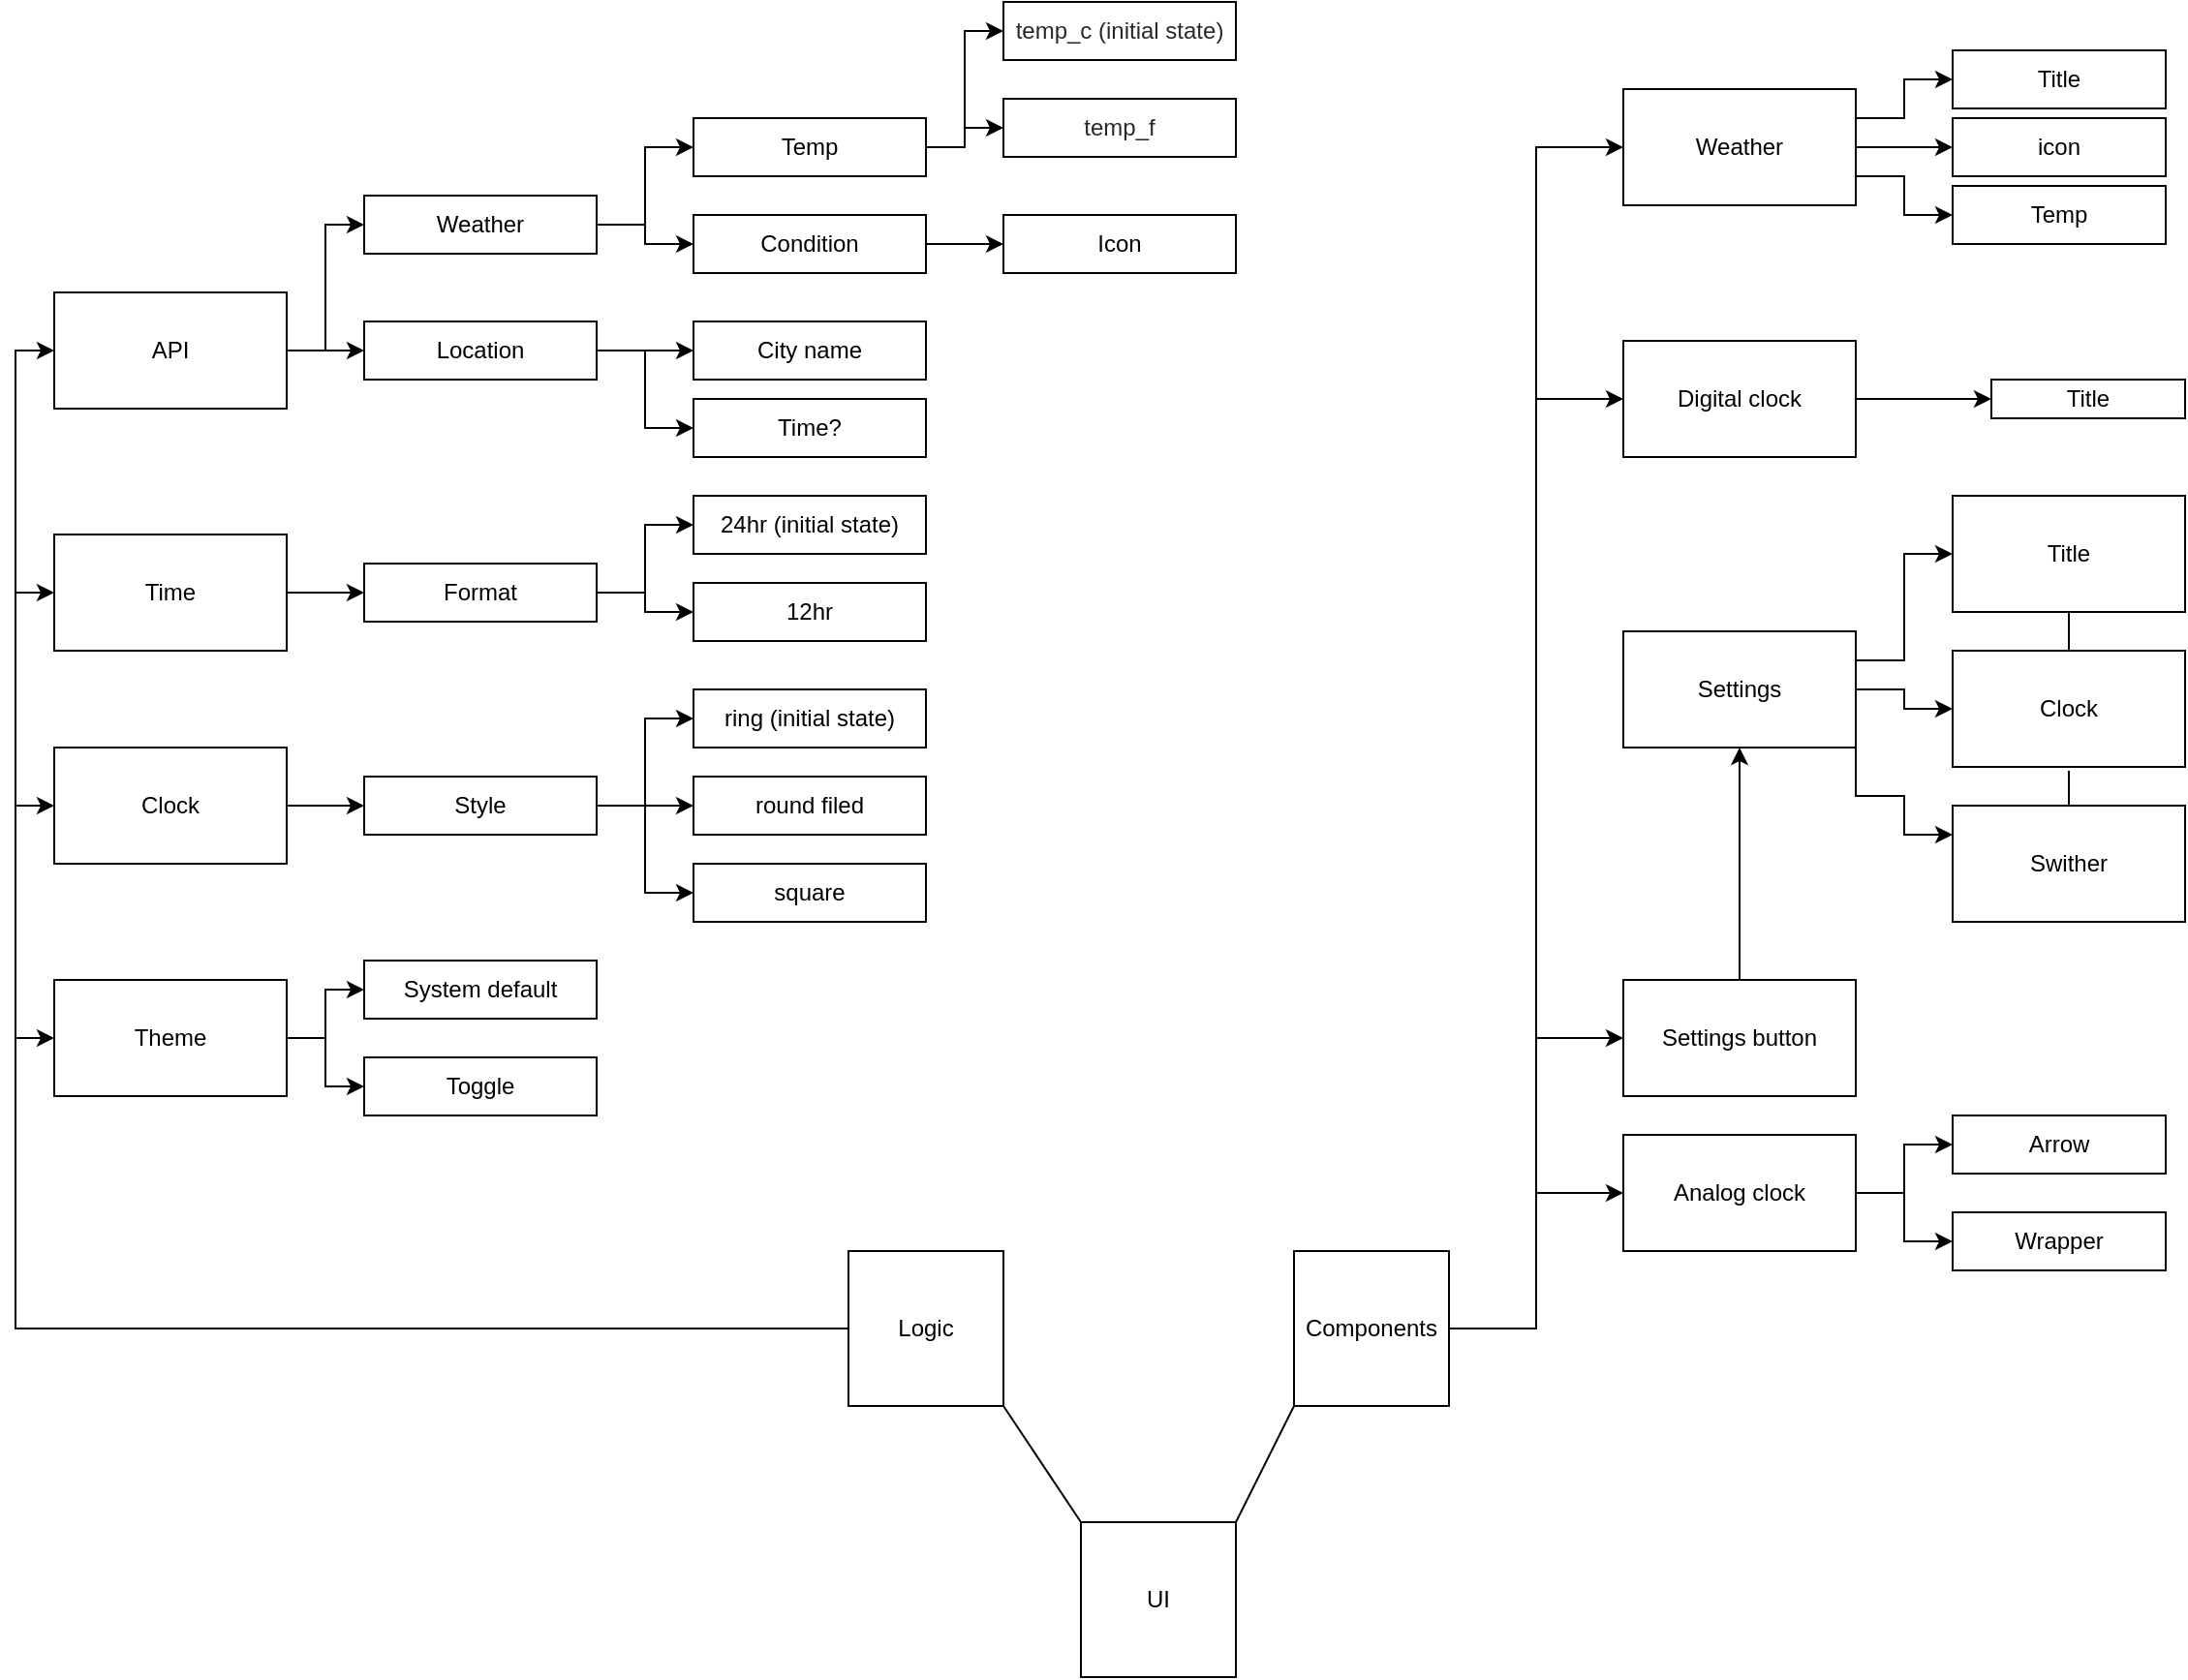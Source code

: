 <mxfile version="13.6.2" type="device"><diagram id="aiqtuzvLm4sd6Quh_IAv" name="Page-1"><mxGraphModel dx="1663" dy="470" grid="1" gridSize="10" guides="1" tooltips="1" connect="1" arrows="1" fold="1" page="1" pageScale="1" pageWidth="850" pageHeight="1100" math="0" shadow="0"><root><mxCell id="0"/><mxCell id="1" parent="0"/><mxCell id="NTjQArq_r1q_bzIz2fHo-1" value="UI" style="whiteSpace=wrap;html=1;aspect=fixed;" parent="1" vertex="1"><mxGeometry x="-40" y="903" width="80" height="80" as="geometry"/></mxCell><mxCell id="wQJNfvEbAIx4AyUQtbQZ-36" style="edgeStyle=orthogonalEdgeStyle;rounded=0;orthogonalLoop=1;jettySize=auto;html=1;entryX=0;entryY=0.5;entryDx=0;entryDy=0;" parent="1" source="NTjQArq_r1q_bzIz2fHo-2" target="wQJNfvEbAIx4AyUQtbQZ-6" edge="1"><mxGeometry relative="1" as="geometry"><Array as="points"><mxPoint x="-590" y="803"/><mxPoint x="-590" y="298"/></Array></mxGeometry></mxCell><mxCell id="wQJNfvEbAIx4AyUQtbQZ-37" style="edgeStyle=orthogonalEdgeStyle;rounded=0;orthogonalLoop=1;jettySize=auto;html=1;entryX=0;entryY=0.5;entryDx=0;entryDy=0;" parent="1" source="NTjQArq_r1q_bzIz2fHo-2" target="wQJNfvEbAIx4AyUQtbQZ-33" edge="1"><mxGeometry relative="1" as="geometry"/></mxCell><mxCell id="wQJNfvEbAIx4AyUQtbQZ-44" style="edgeStyle=orthogonalEdgeStyle;rounded=0;orthogonalLoop=1;jettySize=auto;html=1;entryX=0;entryY=0.5;entryDx=0;entryDy=0;" parent="1" source="NTjQArq_r1q_bzIz2fHo-2" target="wQJNfvEbAIx4AyUQtbQZ-43" edge="1"><mxGeometry relative="1" as="geometry"/></mxCell><mxCell id="wQJNfvEbAIx4AyUQtbQZ-60" style="edgeStyle=orthogonalEdgeStyle;rounded=0;orthogonalLoop=1;jettySize=auto;html=1;entryX=0;entryY=0.5;entryDx=0;entryDy=0;" parent="1" source="NTjQArq_r1q_bzIz2fHo-2" target="wQJNfvEbAIx4AyUQtbQZ-59" edge="1"><mxGeometry relative="1" as="geometry"/></mxCell><mxCell id="NTjQArq_r1q_bzIz2fHo-2" value="Logic" style="whiteSpace=wrap;html=1;aspect=fixed;" parent="1" vertex="1"><mxGeometry x="-160" y="763" width="80" height="80" as="geometry"/></mxCell><mxCell id="NTjQArq_r1q_bzIz2fHo-3" value="" style="endArrow=none;html=1;exitX=1;exitY=1;exitDx=0;exitDy=0;entryX=0;entryY=0;entryDx=0;entryDy=0;" parent="1" source="NTjQArq_r1q_bzIz2fHo-2" target="NTjQArq_r1q_bzIz2fHo-1" edge="1"><mxGeometry width="50" height="50" relative="1" as="geometry"><mxPoint x="-130" y="653" as="sourcePoint"/><mxPoint x="-80" y="603" as="targetPoint"/></mxGeometry></mxCell><mxCell id="wQJNfvEbAIx4AyUQtbQZ-2" style="edgeStyle=orthogonalEdgeStyle;rounded=0;orthogonalLoop=1;jettySize=auto;html=1;entryX=0;entryY=0.5;entryDx=0;entryDy=0;" parent="1" source="NTjQArq_r1q_bzIz2fHo-4" target="NTjQArq_r1q_bzIz2fHo-8" edge="1"><mxGeometry relative="1" as="geometry"/></mxCell><mxCell id="wQJNfvEbAIx4AyUQtbQZ-3" style="edgeStyle=orthogonalEdgeStyle;rounded=0;orthogonalLoop=1;jettySize=auto;html=1;entryX=0;entryY=0.5;entryDx=0;entryDy=0;" parent="1" source="NTjQArq_r1q_bzIz2fHo-4" target="NTjQArq_r1q_bzIz2fHo-10" edge="1"><mxGeometry relative="1" as="geometry"/></mxCell><mxCell id="wQJNfvEbAIx4AyUQtbQZ-4" style="edgeStyle=orthogonalEdgeStyle;rounded=0;orthogonalLoop=1;jettySize=auto;html=1;entryX=0;entryY=0.5;entryDx=0;entryDy=0;" parent="1" source="NTjQArq_r1q_bzIz2fHo-4" target="NTjQArq_r1q_bzIz2fHo-9" edge="1"><mxGeometry relative="1" as="geometry"><mxPoint x="90" y="563" as="targetPoint"/></mxGeometry></mxCell><mxCell id="wQJNfvEbAIx4AyUQtbQZ-5" style="edgeStyle=orthogonalEdgeStyle;rounded=0;orthogonalLoop=1;jettySize=auto;html=1;entryX=0;entryY=0.5;entryDx=0;entryDy=0;" parent="1" source="NTjQArq_r1q_bzIz2fHo-4" target="NTjQArq_r1q_bzIz2fHo-7" edge="1"><mxGeometry relative="1" as="geometry"/></mxCell><mxCell id="NTjQArq_r1q_bzIz2fHo-4" value="Components" style="whiteSpace=wrap;html=1;aspect=fixed;" parent="1" vertex="1"><mxGeometry x="70" y="763" width="80" height="80" as="geometry"/></mxCell><mxCell id="NTjQArq_r1q_bzIz2fHo-5" value="" style="endArrow=none;html=1;entryX=0;entryY=1;entryDx=0;entryDy=0;exitX=1;exitY=0;exitDx=0;exitDy=0;" parent="1" source="NTjQArq_r1q_bzIz2fHo-1" target="NTjQArq_r1q_bzIz2fHo-4" edge="1"><mxGeometry width="50" height="50" relative="1" as="geometry"><mxPoint x="-130" y="653" as="sourcePoint"/><mxPoint x="-80" y="603" as="targetPoint"/></mxGeometry></mxCell><mxCell id="NTjQArq_r1q_bzIz2fHo-32" style="edgeStyle=orthogonalEdgeStyle;rounded=0;orthogonalLoop=1;jettySize=auto;html=1;entryX=0;entryY=0.5;entryDx=0;entryDy=0;" parent="1" source="NTjQArq_r1q_bzIz2fHo-7" target="NTjQArq_r1q_bzIz2fHo-29" edge="1"><mxGeometry relative="1" as="geometry"/></mxCell><mxCell id="NTjQArq_r1q_bzIz2fHo-34" style="edgeStyle=orthogonalEdgeStyle;rounded=0;orthogonalLoop=1;jettySize=auto;html=1;exitX=1;exitY=0.75;exitDx=0;exitDy=0;entryX=0;entryY=0.5;entryDx=0;entryDy=0;" parent="1" source="NTjQArq_r1q_bzIz2fHo-7" target="NTjQArq_r1q_bzIz2fHo-30" edge="1"><mxGeometry relative="1" as="geometry"/></mxCell><mxCell id="NTjQArq_r1q_bzIz2fHo-35" style="edgeStyle=orthogonalEdgeStyle;rounded=0;orthogonalLoop=1;jettySize=auto;html=1;exitX=1;exitY=0.25;exitDx=0;exitDy=0;entryX=0;entryY=0.5;entryDx=0;entryDy=0;" parent="1" source="NTjQArq_r1q_bzIz2fHo-7" target="NTjQArq_r1q_bzIz2fHo-28" edge="1"><mxGeometry relative="1" as="geometry"/></mxCell><mxCell id="NTjQArq_r1q_bzIz2fHo-7" value="Weather" style="rounded=0;whiteSpace=wrap;html=1;" parent="1" vertex="1"><mxGeometry x="240" y="163" width="120" height="60" as="geometry"/></mxCell><mxCell id="NTjQArq_r1q_bzIz2fHo-25" style="edgeStyle=orthogonalEdgeStyle;rounded=0;orthogonalLoop=1;jettySize=auto;html=1;exitX=1;exitY=0.5;exitDx=0;exitDy=0;entryX=0;entryY=0.5;entryDx=0;entryDy=0;" parent="1" source="NTjQArq_r1q_bzIz2fHo-8" target="NTjQArq_r1q_bzIz2fHo-23" edge="1"><mxGeometry relative="1" as="geometry"/></mxCell><mxCell id="NTjQArq_r1q_bzIz2fHo-27" style="edgeStyle=orthogonalEdgeStyle;rounded=0;orthogonalLoop=1;jettySize=auto;html=1;exitX=1;exitY=0.5;exitDx=0;exitDy=0;entryX=0;entryY=0.5;entryDx=0;entryDy=0;" parent="1" source="NTjQArq_r1q_bzIz2fHo-8" target="NTjQArq_r1q_bzIz2fHo-26" edge="1"><mxGeometry relative="1" as="geometry"/></mxCell><mxCell id="NTjQArq_r1q_bzIz2fHo-8" value="Analog clock&lt;span style=&quot;color: rgba(0 , 0 , 0 , 0) ; font-family: monospace ; font-size: 0px&quot;&gt;%3CmxGraphModel%3E%3Croot%3E%3CmxCell%20id%3D%220%22%2F%3E%3CmxCell%20id%3D%221%22%20parent%3D%220%22%2F%3E%3CmxCell%20id%3D%222%22%20value%3D%22Weather%22%20style%3D%22rounded%3D0%3BwhiteSpace%3Dwrap%3Bhtml%3D1%3B%22%20vertex%3D%221%22%20parent%3D%221%22%3E%3CmxGeometry%20x%3D%22620%22%20y%3D%22350%22%20width%3D%22120%22%20height%3D%2260%22%20as%3D%22geometry%22%2F%3E%3C%2FmxCell%3E%3C%2Froot%3E%3C%2FmxGraphModel%3E&lt;/span&gt;" style="rounded=0;whiteSpace=wrap;html=1;" parent="1" vertex="1"><mxGeometry x="240" y="703" width="120" height="60" as="geometry"/></mxCell><mxCell id="NTjQArq_r1q_bzIz2fHo-38" style="edgeStyle=orthogonalEdgeStyle;rounded=0;orthogonalLoop=1;jettySize=auto;html=1;entryX=0;entryY=0.5;entryDx=0;entryDy=0;" parent="1" source="NTjQArq_r1q_bzIz2fHo-9" target="NTjQArq_r1q_bzIz2fHo-37" edge="1"><mxGeometry relative="1" as="geometry"/></mxCell><mxCell id="NTjQArq_r1q_bzIz2fHo-9" value="Digital clock" style="rounded=0;whiteSpace=wrap;html=1;" parent="1" vertex="1"><mxGeometry x="240" y="293" width="120" height="60" as="geometry"/></mxCell><mxCell id="NTjQArq_r1q_bzIz2fHo-21" style="edgeStyle=orthogonalEdgeStyle;rounded=0;orthogonalLoop=1;jettySize=auto;html=1;" parent="1" source="NTjQArq_r1q_bzIz2fHo-10" target="NTjQArq_r1q_bzIz2fHo-11" edge="1"><mxGeometry relative="1" as="geometry"/></mxCell><mxCell id="NTjQArq_r1q_bzIz2fHo-10" value="Settings button" style="rounded=0;whiteSpace=wrap;html=1;" parent="1" vertex="1"><mxGeometry x="240" y="623" width="120" height="60" as="geometry"/></mxCell><mxCell id="NTjQArq_r1q_bzIz2fHo-18" style="edgeStyle=orthogonalEdgeStyle;rounded=0;orthogonalLoop=1;jettySize=auto;html=1;exitX=1;exitY=0.25;exitDx=0;exitDy=0;entryX=0;entryY=0.5;entryDx=0;entryDy=0;" parent="1" source="NTjQArq_r1q_bzIz2fHo-11" target="NTjQArq_r1q_bzIz2fHo-12" edge="1"><mxGeometry relative="1" as="geometry"><mxPoint x="380" y="403" as="targetPoint"/></mxGeometry></mxCell><mxCell id="NTjQArq_r1q_bzIz2fHo-19" style="edgeStyle=orthogonalEdgeStyle;rounded=0;orthogonalLoop=1;jettySize=auto;html=1;exitX=1;exitY=0.5;exitDx=0;exitDy=0;entryX=0;entryY=0.5;entryDx=0;entryDy=0;" parent="1" source="NTjQArq_r1q_bzIz2fHo-11" target="NTjQArq_r1q_bzIz2fHo-14" edge="1"><mxGeometry relative="1" as="geometry"/></mxCell><mxCell id="NTjQArq_r1q_bzIz2fHo-20" style="edgeStyle=orthogonalEdgeStyle;rounded=0;orthogonalLoop=1;jettySize=auto;html=1;exitX=1;exitY=1;exitDx=0;exitDy=0;entryX=0;entryY=0.25;entryDx=0;entryDy=0;" parent="1" source="NTjQArq_r1q_bzIz2fHo-11" target="NTjQArq_r1q_bzIz2fHo-15" edge="1"><mxGeometry relative="1" as="geometry"><mxPoint x="385" y="553" as="targetPoint"/><Array as="points"><mxPoint x="360" y="528"/><mxPoint x="385" y="528"/><mxPoint x="385" y="548"/></Array></mxGeometry></mxCell><mxCell id="NTjQArq_r1q_bzIz2fHo-11" value="Settings" style="rounded=0;whiteSpace=wrap;html=1;" parent="1" vertex="1"><mxGeometry x="240" y="443" width="120" height="60" as="geometry"/></mxCell><mxCell id="NTjQArq_r1q_bzIz2fHo-12" value="Title" style="rounded=0;whiteSpace=wrap;html=1;" parent="1" vertex="1"><mxGeometry x="410" y="373" width="120" height="60" as="geometry"/></mxCell><mxCell id="NTjQArq_r1q_bzIz2fHo-14" value="Clock&lt;span style=&quot;color: rgba(0 , 0 , 0 , 0) ; font-family: monospace ; font-size: 0px&quot;&gt;%3CmxGraphModel%3E%3Croot%3E%3CmxCell%20id%3D%220%22%2F%3E%3CmxCell%20id%3D%221%22%20parent%3D%220%22%2F%3E%3CmxCell%20id%3D%222%22%20value%3D%22Time%20format%22%20style%3D%22rounded%3D0%3BwhiteSpace%3Dwrap%3Bhtml%3D1%3B%22%20vertex%3D%221%22%20parent%3D%221%22%3E%3CmxGeometry%20x%3D%22630%22%20y%3D%2280%22%20width%3D%22120%22%20height%3D%2260%22%20as%3D%22geometry%22%2F%3E%3C%2FmxCell%3E%3C%2Froot%3E%3C%2FmxGraphModel%3E&lt;/span&gt;" style="rounded=0;whiteSpace=wrap;html=1;" parent="1" vertex="1"><mxGeometry x="410" y="453" width="120" height="60" as="geometry"/></mxCell><mxCell id="NTjQArq_r1q_bzIz2fHo-15" value="Swither" style="rounded=0;whiteSpace=wrap;html=1;" parent="1" vertex="1"><mxGeometry x="410" y="533" width="120" height="60" as="geometry"/></mxCell><mxCell id="NTjQArq_r1q_bzIz2fHo-16" value="" style="endArrow=none;html=1;entryX=0.5;entryY=0;entryDx=0;entryDy=0;" parent="1" target="NTjQArq_r1q_bzIz2fHo-15" edge="1"><mxGeometry width="50" height="50" relative="1" as="geometry"><mxPoint x="470" y="515" as="sourcePoint"/><mxPoint x="450" y="553" as="targetPoint"/></mxGeometry></mxCell><mxCell id="NTjQArq_r1q_bzIz2fHo-17" value="" style="endArrow=none;html=1;entryX=0.5;entryY=0;entryDx=0;entryDy=0;exitX=0.5;exitY=1;exitDx=0;exitDy=0;" parent="1" source="NTjQArq_r1q_bzIz2fHo-12" target="NTjQArq_r1q_bzIz2fHo-14" edge="1"><mxGeometry width="50" height="50" relative="1" as="geometry"><mxPoint x="480" y="525" as="sourcePoint"/><mxPoint x="480" y="543.0" as="targetPoint"/></mxGeometry></mxCell><mxCell id="NTjQArq_r1q_bzIz2fHo-23" value="Arrow" style="rounded=0;whiteSpace=wrap;html=1;" parent="1" vertex="1"><mxGeometry x="410" y="693" width="110" height="30" as="geometry"/></mxCell><mxCell id="NTjQArq_r1q_bzIz2fHo-26" value="Wrapper" style="rounded=0;whiteSpace=wrap;html=1;" parent="1" vertex="1"><mxGeometry x="410" y="743" width="110" height="30" as="geometry"/></mxCell><mxCell id="NTjQArq_r1q_bzIz2fHo-28" value="Title" style="rounded=0;whiteSpace=wrap;html=1;" parent="1" vertex="1"><mxGeometry x="410" y="143" width="110" height="30" as="geometry"/></mxCell><mxCell id="NTjQArq_r1q_bzIz2fHo-29" value="icon" style="rounded=0;whiteSpace=wrap;html=1;" parent="1" vertex="1"><mxGeometry x="410" y="178" width="110" height="30" as="geometry"/></mxCell><mxCell id="NTjQArq_r1q_bzIz2fHo-30" value="Temp" style="rounded=0;whiteSpace=wrap;html=1;" parent="1" vertex="1"><mxGeometry x="410" y="213" width="110" height="30" as="geometry"/></mxCell><mxCell id="NTjQArq_r1q_bzIz2fHo-37" value="Title" style="rounded=0;whiteSpace=wrap;html=1;" parent="1" vertex="1"><mxGeometry x="430" y="313" width="100" height="20" as="geometry"/></mxCell><mxCell id="wQJNfvEbAIx4AyUQtbQZ-25" style="edgeStyle=orthogonalEdgeStyle;rounded=0;orthogonalLoop=1;jettySize=auto;html=1;entryX=0;entryY=0.5;entryDx=0;entryDy=0;" parent="1" source="wQJNfvEbAIx4AyUQtbQZ-6" target="wQJNfvEbAIx4AyUQtbQZ-7" edge="1"><mxGeometry relative="1" as="geometry"/></mxCell><mxCell id="wQJNfvEbAIx4AyUQtbQZ-26" style="edgeStyle=orthogonalEdgeStyle;rounded=0;orthogonalLoop=1;jettySize=auto;html=1;exitX=1;exitY=0.5;exitDx=0;exitDy=0;entryX=0;entryY=0.5;entryDx=0;entryDy=0;" parent="1" source="wQJNfvEbAIx4AyUQtbQZ-6" target="wQJNfvEbAIx4AyUQtbQZ-12" edge="1"><mxGeometry relative="1" as="geometry"/></mxCell><mxCell id="wQJNfvEbAIx4AyUQtbQZ-6" value="API" style="rounded=0;whiteSpace=wrap;html=1;" parent="1" vertex="1"><mxGeometry x="-570" y="268" width="120" height="60" as="geometry"/></mxCell><mxCell id="wQJNfvEbAIx4AyUQtbQZ-24" style="edgeStyle=orthogonalEdgeStyle;rounded=0;orthogonalLoop=1;jettySize=auto;html=1;entryX=0;entryY=0.5;entryDx=0;entryDy=0;" parent="1" source="wQJNfvEbAIx4AyUQtbQZ-7" target="wQJNfvEbAIx4AyUQtbQZ-11" edge="1"><mxGeometry relative="1" as="geometry"/></mxCell><mxCell id="wQJNfvEbAIx4AyUQtbQZ-28" style="edgeStyle=orthogonalEdgeStyle;rounded=0;orthogonalLoop=1;jettySize=auto;html=1;" parent="1" source="wQJNfvEbAIx4AyUQtbQZ-7" target="wQJNfvEbAIx4AyUQtbQZ-27" edge="1"><mxGeometry relative="1" as="geometry"/></mxCell><mxCell id="wQJNfvEbAIx4AyUQtbQZ-7" value="Weather" style="rounded=0;whiteSpace=wrap;html=1;" parent="1" vertex="1"><mxGeometry x="-410" y="218" width="120" height="30" as="geometry"/></mxCell><mxCell id="wQJNfvEbAIx4AyUQtbQZ-17" style="edgeStyle=orthogonalEdgeStyle;rounded=0;orthogonalLoop=1;jettySize=auto;html=1;entryX=0;entryY=0.5;entryDx=0;entryDy=0;" parent="1" source="wQJNfvEbAIx4AyUQtbQZ-11" target="wQJNfvEbAIx4AyUQtbQZ-16" edge="1"><mxGeometry relative="1" as="geometry"/></mxCell><mxCell id="wQJNfvEbAIx4AyUQtbQZ-18" style="edgeStyle=orthogonalEdgeStyle;rounded=0;orthogonalLoop=1;jettySize=auto;html=1;entryX=0;entryY=0.5;entryDx=0;entryDy=0;" parent="1" source="wQJNfvEbAIx4AyUQtbQZ-11" target="wQJNfvEbAIx4AyUQtbQZ-15" edge="1"><mxGeometry relative="1" as="geometry"/></mxCell><mxCell id="wQJNfvEbAIx4AyUQtbQZ-11" value="Temp" style="rounded=0;whiteSpace=wrap;html=1;" parent="1" vertex="1"><mxGeometry x="-240" y="178" width="120" height="30" as="geometry"/></mxCell><mxCell id="wQJNfvEbAIx4AyUQtbQZ-22" style="edgeStyle=orthogonalEdgeStyle;rounded=0;orthogonalLoop=1;jettySize=auto;html=1;entryX=0;entryY=0.5;entryDx=0;entryDy=0;" parent="1" source="wQJNfvEbAIx4AyUQtbQZ-12" target="wQJNfvEbAIx4AyUQtbQZ-19" edge="1"><mxGeometry relative="1" as="geometry"/></mxCell><mxCell id="wQJNfvEbAIx4AyUQtbQZ-23" style="edgeStyle=orthogonalEdgeStyle;rounded=0;orthogonalLoop=1;jettySize=auto;html=1;entryX=0;entryY=0.5;entryDx=0;entryDy=0;" parent="1" source="wQJNfvEbAIx4AyUQtbQZ-12" target="wQJNfvEbAIx4AyUQtbQZ-20" edge="1"><mxGeometry relative="1" as="geometry"/></mxCell><mxCell id="wQJNfvEbAIx4AyUQtbQZ-12" value="Location" style="rounded=0;whiteSpace=wrap;html=1;" parent="1" vertex="1"><mxGeometry x="-410" y="283" width="120" height="30" as="geometry"/></mxCell><mxCell id="wQJNfvEbAIx4AyUQtbQZ-15" value="&lt;span style=&quot;color: rgb(37 , 41 , 48) ; font-family: &amp;#34;poppins&amp;#34; , sans-serif ; text-align: left ; background-color: rgb(255 , 255 , 255)&quot;&gt;&lt;font style=&quot;font-size: 12px&quot;&gt;temp_c (initial state)&lt;/font&gt;&lt;/span&gt;" style="rounded=0;whiteSpace=wrap;html=1;" parent="1" vertex="1"><mxGeometry x="-80" y="118" width="120" height="30" as="geometry"/></mxCell><mxCell id="wQJNfvEbAIx4AyUQtbQZ-16" value="&lt;span style=&quot;color: rgb(37 , 41 , 48) ; font-family: &amp;#34;poppins&amp;#34; , sans-serif ; text-align: left ; background-color: rgb(255 , 255 , 255)&quot;&gt;&lt;font style=&quot;font-size: 12px&quot;&gt;temp_f&lt;/font&gt;&lt;/span&gt;" style="rounded=0;whiteSpace=wrap;html=1;" parent="1" vertex="1"><mxGeometry x="-80" y="168" width="120" height="30" as="geometry"/></mxCell><mxCell id="wQJNfvEbAIx4AyUQtbQZ-19" value="City name" style="rounded=0;whiteSpace=wrap;html=1;" parent="1" vertex="1"><mxGeometry x="-240" y="283" width="120" height="30" as="geometry"/></mxCell><mxCell id="wQJNfvEbAIx4AyUQtbQZ-20" value="Time?" style="rounded=0;whiteSpace=wrap;html=1;" parent="1" vertex="1"><mxGeometry x="-240" y="323" width="120" height="30" as="geometry"/></mxCell><mxCell id="wQJNfvEbAIx4AyUQtbQZ-30" style="edgeStyle=orthogonalEdgeStyle;rounded=0;orthogonalLoop=1;jettySize=auto;html=1;entryX=0;entryY=0.5;entryDx=0;entryDy=0;" parent="1" source="wQJNfvEbAIx4AyUQtbQZ-27" target="wQJNfvEbAIx4AyUQtbQZ-29" edge="1"><mxGeometry relative="1" as="geometry"/></mxCell><mxCell id="wQJNfvEbAIx4AyUQtbQZ-27" value="Condition" style="rounded=0;whiteSpace=wrap;html=1;" parent="1" vertex="1"><mxGeometry x="-240" y="228" width="120" height="30" as="geometry"/></mxCell><mxCell id="wQJNfvEbAIx4AyUQtbQZ-29" value="Icon" style="rounded=0;whiteSpace=wrap;html=1;" parent="1" vertex="1"><mxGeometry x="-80" y="228" width="120" height="30" as="geometry"/></mxCell><mxCell id="wQJNfvEbAIx4AyUQtbQZ-32" style="edgeStyle=orthogonalEdgeStyle;rounded=0;orthogonalLoop=1;jettySize=auto;html=1;exitX=1;exitY=0.5;exitDx=0;exitDy=0;entryX=0;entryY=0.5;entryDx=0;entryDy=0;" parent="1" source="wQJNfvEbAIx4AyUQtbQZ-33" target="wQJNfvEbAIx4AyUQtbQZ-34" edge="1"><mxGeometry relative="1" as="geometry"/></mxCell><mxCell id="wQJNfvEbAIx4AyUQtbQZ-33" value="Time" style="rounded=0;whiteSpace=wrap;html=1;" parent="1" vertex="1"><mxGeometry x="-570" y="393" width="120" height="60" as="geometry"/></mxCell><mxCell id="wQJNfvEbAIx4AyUQtbQZ-39" style="edgeStyle=orthogonalEdgeStyle;rounded=0;orthogonalLoop=1;jettySize=auto;html=1;entryX=0;entryY=0.5;entryDx=0;entryDy=0;" parent="1" source="wQJNfvEbAIx4AyUQtbQZ-34" target="wQJNfvEbAIx4AyUQtbQZ-38" edge="1"><mxGeometry relative="1" as="geometry"/></mxCell><mxCell id="wQJNfvEbAIx4AyUQtbQZ-41" style="edgeStyle=orthogonalEdgeStyle;rounded=0;orthogonalLoop=1;jettySize=auto;html=1;entryX=0;entryY=0.5;entryDx=0;entryDy=0;" parent="1" source="wQJNfvEbAIx4AyUQtbQZ-34" target="wQJNfvEbAIx4AyUQtbQZ-40" edge="1"><mxGeometry relative="1" as="geometry"/></mxCell><mxCell id="wQJNfvEbAIx4AyUQtbQZ-34" value="Format" style="rounded=0;whiteSpace=wrap;html=1;" parent="1" vertex="1"><mxGeometry x="-410" y="408" width="120" height="30" as="geometry"/></mxCell><mxCell id="wQJNfvEbAIx4AyUQtbQZ-38" value="24hr (initial state)" style="rounded=0;whiteSpace=wrap;html=1;" parent="1" vertex="1"><mxGeometry x="-240" y="373" width="120" height="30" as="geometry"/></mxCell><mxCell id="wQJNfvEbAIx4AyUQtbQZ-40" value="12hr" style="rounded=0;whiteSpace=wrap;html=1;" parent="1" vertex="1"><mxGeometry x="-240" y="418" width="120" height="30" as="geometry"/></mxCell><mxCell id="wQJNfvEbAIx4AyUQtbQZ-48" style="edgeStyle=orthogonalEdgeStyle;rounded=0;orthogonalLoop=1;jettySize=auto;html=1;entryX=0;entryY=0.5;entryDx=0;entryDy=0;" parent="1" source="wQJNfvEbAIx4AyUQtbQZ-43" target="wQJNfvEbAIx4AyUQtbQZ-45" edge="1"><mxGeometry relative="1" as="geometry"/></mxCell><mxCell id="wQJNfvEbAIx4AyUQtbQZ-43" value="Clock" style="rounded=0;whiteSpace=wrap;html=1;" parent="1" vertex="1"><mxGeometry x="-570" y="503" width="120" height="60" as="geometry"/></mxCell><mxCell id="wQJNfvEbAIx4AyUQtbQZ-53" style="edgeStyle=orthogonalEdgeStyle;rounded=0;orthogonalLoop=1;jettySize=auto;html=1;entryX=0;entryY=0.5;entryDx=0;entryDy=0;" parent="1" source="wQJNfvEbAIx4AyUQtbQZ-45" target="wQJNfvEbAIx4AyUQtbQZ-50" edge="1"><mxGeometry relative="1" as="geometry"><mxPoint x="-250" y="530.5" as="targetPoint"/><Array as="points"><mxPoint x="-240" y="533"/><mxPoint x="-240" y="533"/></Array></mxGeometry></mxCell><mxCell id="wQJNfvEbAIx4AyUQtbQZ-56" style="edgeStyle=orthogonalEdgeStyle;rounded=0;orthogonalLoop=1;jettySize=auto;html=1;entryX=0;entryY=0.5;entryDx=0;entryDy=0;" parent="1" source="wQJNfvEbAIx4AyUQtbQZ-45" target="wQJNfvEbAIx4AyUQtbQZ-49" edge="1"><mxGeometry relative="1" as="geometry"/></mxCell><mxCell id="wQJNfvEbAIx4AyUQtbQZ-57" style="edgeStyle=orthogonalEdgeStyle;rounded=0;orthogonalLoop=1;jettySize=auto;html=1;entryX=0;entryY=0.5;entryDx=0;entryDy=0;" parent="1" source="wQJNfvEbAIx4AyUQtbQZ-45" target="wQJNfvEbAIx4AyUQtbQZ-51" edge="1"><mxGeometry relative="1" as="geometry"/></mxCell><mxCell id="wQJNfvEbAIx4AyUQtbQZ-45" value="Style" style="rounded=0;whiteSpace=wrap;html=1;" parent="1" vertex="1"><mxGeometry x="-410" y="518" width="120" height="30" as="geometry"/></mxCell><mxCell id="wQJNfvEbAIx4AyUQtbQZ-49" value="ring (initial state)" style="rounded=0;whiteSpace=wrap;html=1;" parent="1" vertex="1"><mxGeometry x="-240" y="473" width="120" height="30" as="geometry"/></mxCell><mxCell id="wQJNfvEbAIx4AyUQtbQZ-50" value="round filed" style="rounded=0;whiteSpace=wrap;html=1;" parent="1" vertex="1"><mxGeometry x="-240" y="518" width="120" height="30" as="geometry"/></mxCell><mxCell id="wQJNfvEbAIx4AyUQtbQZ-51" value="square" style="rounded=0;whiteSpace=wrap;html=1;" parent="1" vertex="1"><mxGeometry x="-240" y="563" width="120" height="30" as="geometry"/></mxCell><mxCell id="wQJNfvEbAIx4AyUQtbQZ-63" style="edgeStyle=orthogonalEdgeStyle;rounded=0;orthogonalLoop=1;jettySize=auto;html=1;entryX=0;entryY=0.5;entryDx=0;entryDy=0;" parent="1" source="wQJNfvEbAIx4AyUQtbQZ-59" target="wQJNfvEbAIx4AyUQtbQZ-61" edge="1"><mxGeometry relative="1" as="geometry"/></mxCell><mxCell id="wQJNfvEbAIx4AyUQtbQZ-65" style="edgeStyle=orthogonalEdgeStyle;rounded=0;orthogonalLoop=1;jettySize=auto;html=1;entryX=0;entryY=0.5;entryDx=0;entryDy=0;" parent="1" source="wQJNfvEbAIx4AyUQtbQZ-59" target="wQJNfvEbAIx4AyUQtbQZ-64" edge="1"><mxGeometry relative="1" as="geometry"/></mxCell><mxCell id="wQJNfvEbAIx4AyUQtbQZ-59" value="Theme" style="rounded=0;whiteSpace=wrap;html=1;" parent="1" vertex="1"><mxGeometry x="-570" y="623" width="120" height="60" as="geometry"/></mxCell><mxCell id="wQJNfvEbAIx4AyUQtbQZ-61" value="System default" style="rounded=0;whiteSpace=wrap;html=1;" parent="1" vertex="1"><mxGeometry x="-410" y="613" width="120" height="30" as="geometry"/></mxCell><mxCell id="wQJNfvEbAIx4AyUQtbQZ-64" value="Toggle" style="rounded=0;whiteSpace=wrap;html=1;" parent="1" vertex="1"><mxGeometry x="-410" y="663" width="120" height="30" as="geometry"/></mxCell></root></mxGraphModel></diagram></mxfile>